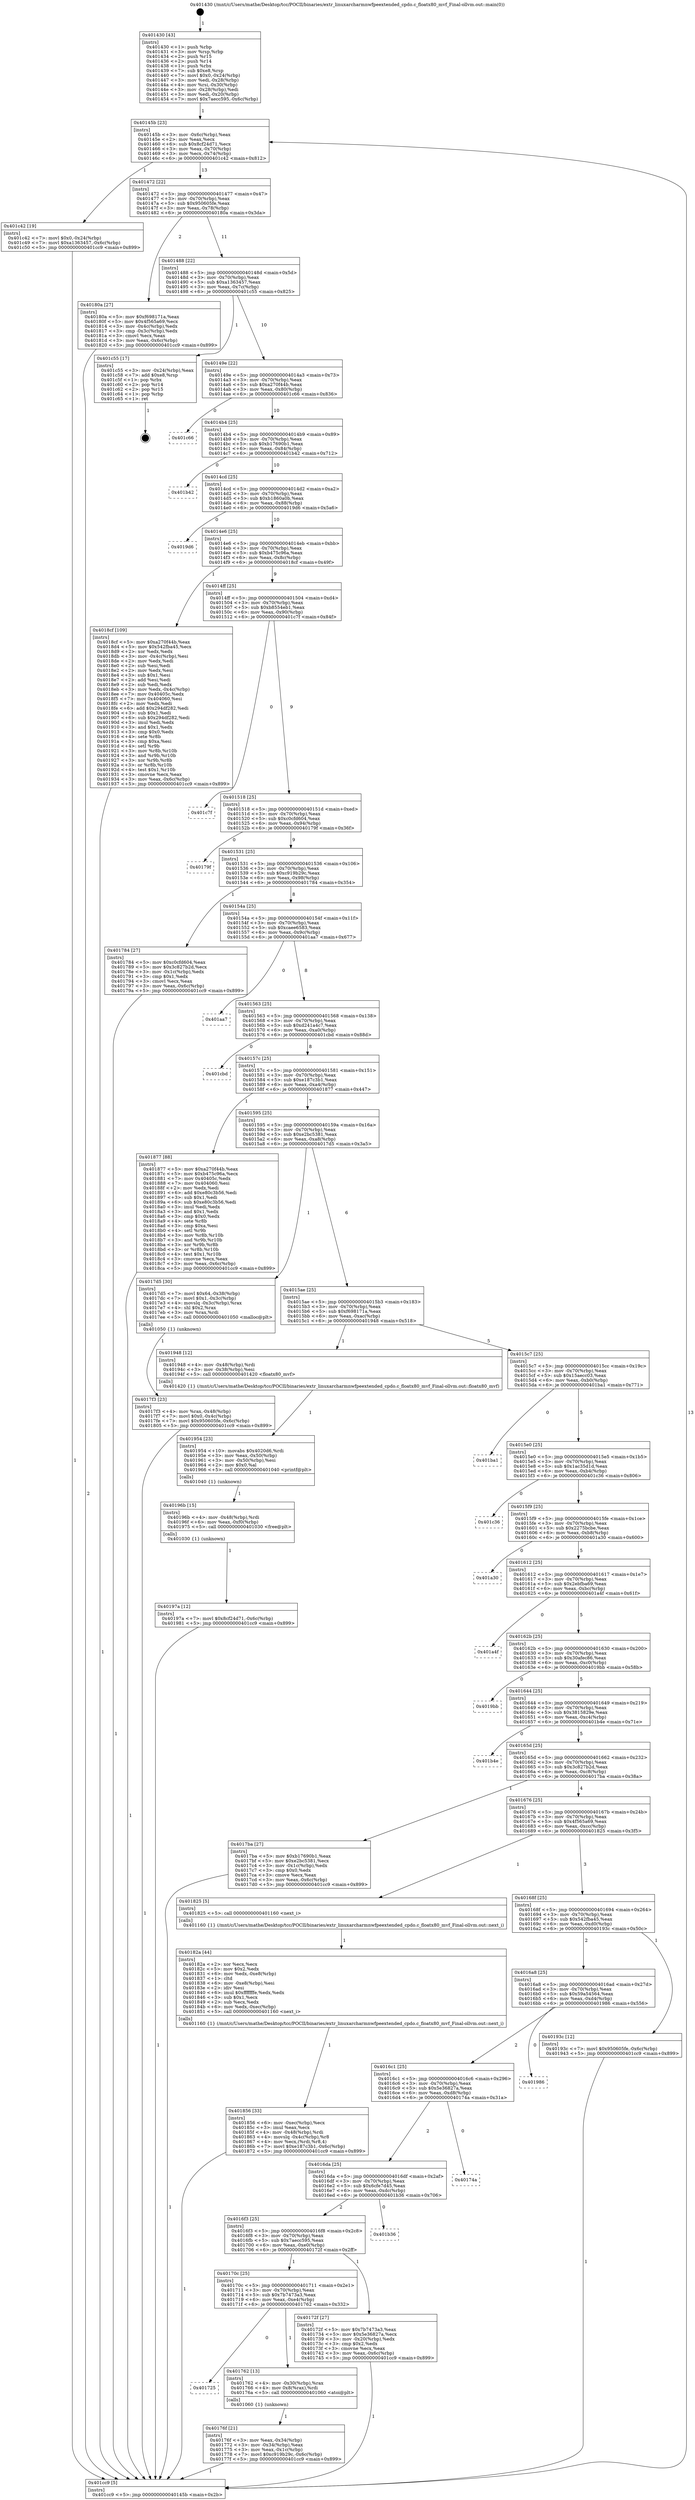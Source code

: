 digraph "0x401430" {
  label = "0x401430 (/mnt/c/Users/mathe/Desktop/tcc/POCII/binaries/extr_linuxarcharmnwfpeextended_cpdo.c_floatx80_mvf_Final-ollvm.out::main(0))"
  labelloc = "t"
  node[shape=record]

  Entry [label="",width=0.3,height=0.3,shape=circle,fillcolor=black,style=filled]
  "0x40145b" [label="{
     0x40145b [23]\l
     | [instrs]\l
     &nbsp;&nbsp;0x40145b \<+3\>: mov -0x6c(%rbp),%eax\l
     &nbsp;&nbsp;0x40145e \<+2\>: mov %eax,%ecx\l
     &nbsp;&nbsp;0x401460 \<+6\>: sub $0x8cf24d71,%ecx\l
     &nbsp;&nbsp;0x401466 \<+3\>: mov %eax,-0x70(%rbp)\l
     &nbsp;&nbsp;0x401469 \<+3\>: mov %ecx,-0x74(%rbp)\l
     &nbsp;&nbsp;0x40146c \<+6\>: je 0000000000401c42 \<main+0x812\>\l
  }"]
  "0x401c42" [label="{
     0x401c42 [19]\l
     | [instrs]\l
     &nbsp;&nbsp;0x401c42 \<+7\>: movl $0x0,-0x24(%rbp)\l
     &nbsp;&nbsp;0x401c49 \<+7\>: movl $0xa1363457,-0x6c(%rbp)\l
     &nbsp;&nbsp;0x401c50 \<+5\>: jmp 0000000000401cc9 \<main+0x899\>\l
  }"]
  "0x401472" [label="{
     0x401472 [22]\l
     | [instrs]\l
     &nbsp;&nbsp;0x401472 \<+5\>: jmp 0000000000401477 \<main+0x47\>\l
     &nbsp;&nbsp;0x401477 \<+3\>: mov -0x70(%rbp),%eax\l
     &nbsp;&nbsp;0x40147a \<+5\>: sub $0x950605fe,%eax\l
     &nbsp;&nbsp;0x40147f \<+3\>: mov %eax,-0x78(%rbp)\l
     &nbsp;&nbsp;0x401482 \<+6\>: je 000000000040180a \<main+0x3da\>\l
  }"]
  Exit [label="",width=0.3,height=0.3,shape=circle,fillcolor=black,style=filled,peripheries=2]
  "0x40180a" [label="{
     0x40180a [27]\l
     | [instrs]\l
     &nbsp;&nbsp;0x40180a \<+5\>: mov $0xf698171a,%eax\l
     &nbsp;&nbsp;0x40180f \<+5\>: mov $0x4f565a69,%ecx\l
     &nbsp;&nbsp;0x401814 \<+3\>: mov -0x4c(%rbp),%edx\l
     &nbsp;&nbsp;0x401817 \<+3\>: cmp -0x3c(%rbp),%edx\l
     &nbsp;&nbsp;0x40181a \<+3\>: cmovl %ecx,%eax\l
     &nbsp;&nbsp;0x40181d \<+3\>: mov %eax,-0x6c(%rbp)\l
     &nbsp;&nbsp;0x401820 \<+5\>: jmp 0000000000401cc9 \<main+0x899\>\l
  }"]
  "0x401488" [label="{
     0x401488 [22]\l
     | [instrs]\l
     &nbsp;&nbsp;0x401488 \<+5\>: jmp 000000000040148d \<main+0x5d\>\l
     &nbsp;&nbsp;0x40148d \<+3\>: mov -0x70(%rbp),%eax\l
     &nbsp;&nbsp;0x401490 \<+5\>: sub $0xa1363457,%eax\l
     &nbsp;&nbsp;0x401495 \<+3\>: mov %eax,-0x7c(%rbp)\l
     &nbsp;&nbsp;0x401498 \<+6\>: je 0000000000401c55 \<main+0x825\>\l
  }"]
  "0x40197a" [label="{
     0x40197a [12]\l
     | [instrs]\l
     &nbsp;&nbsp;0x40197a \<+7\>: movl $0x8cf24d71,-0x6c(%rbp)\l
     &nbsp;&nbsp;0x401981 \<+5\>: jmp 0000000000401cc9 \<main+0x899\>\l
  }"]
  "0x401c55" [label="{
     0x401c55 [17]\l
     | [instrs]\l
     &nbsp;&nbsp;0x401c55 \<+3\>: mov -0x24(%rbp),%eax\l
     &nbsp;&nbsp;0x401c58 \<+7\>: add $0xe8,%rsp\l
     &nbsp;&nbsp;0x401c5f \<+1\>: pop %rbx\l
     &nbsp;&nbsp;0x401c60 \<+2\>: pop %r14\l
     &nbsp;&nbsp;0x401c62 \<+2\>: pop %r15\l
     &nbsp;&nbsp;0x401c64 \<+1\>: pop %rbp\l
     &nbsp;&nbsp;0x401c65 \<+1\>: ret\l
  }"]
  "0x40149e" [label="{
     0x40149e [22]\l
     | [instrs]\l
     &nbsp;&nbsp;0x40149e \<+5\>: jmp 00000000004014a3 \<main+0x73\>\l
     &nbsp;&nbsp;0x4014a3 \<+3\>: mov -0x70(%rbp),%eax\l
     &nbsp;&nbsp;0x4014a6 \<+5\>: sub $0xa270f44b,%eax\l
     &nbsp;&nbsp;0x4014ab \<+3\>: mov %eax,-0x80(%rbp)\l
     &nbsp;&nbsp;0x4014ae \<+6\>: je 0000000000401c66 \<main+0x836\>\l
  }"]
  "0x40196b" [label="{
     0x40196b [15]\l
     | [instrs]\l
     &nbsp;&nbsp;0x40196b \<+4\>: mov -0x48(%rbp),%rdi\l
     &nbsp;&nbsp;0x40196f \<+6\>: mov %eax,-0xf0(%rbp)\l
     &nbsp;&nbsp;0x401975 \<+5\>: call 0000000000401030 \<free@plt\>\l
     | [calls]\l
     &nbsp;&nbsp;0x401030 \{1\} (unknown)\l
  }"]
  "0x401c66" [label="{
     0x401c66\l
  }", style=dashed]
  "0x4014b4" [label="{
     0x4014b4 [25]\l
     | [instrs]\l
     &nbsp;&nbsp;0x4014b4 \<+5\>: jmp 00000000004014b9 \<main+0x89\>\l
     &nbsp;&nbsp;0x4014b9 \<+3\>: mov -0x70(%rbp),%eax\l
     &nbsp;&nbsp;0x4014bc \<+5\>: sub $0xb17690b1,%eax\l
     &nbsp;&nbsp;0x4014c1 \<+6\>: mov %eax,-0x84(%rbp)\l
     &nbsp;&nbsp;0x4014c7 \<+6\>: je 0000000000401b42 \<main+0x712\>\l
  }"]
  "0x401954" [label="{
     0x401954 [23]\l
     | [instrs]\l
     &nbsp;&nbsp;0x401954 \<+10\>: movabs $0x4020d6,%rdi\l
     &nbsp;&nbsp;0x40195e \<+3\>: mov %eax,-0x50(%rbp)\l
     &nbsp;&nbsp;0x401961 \<+3\>: mov -0x50(%rbp),%esi\l
     &nbsp;&nbsp;0x401964 \<+2\>: mov $0x0,%al\l
     &nbsp;&nbsp;0x401966 \<+5\>: call 0000000000401040 \<printf@plt\>\l
     | [calls]\l
     &nbsp;&nbsp;0x401040 \{1\} (unknown)\l
  }"]
  "0x401b42" [label="{
     0x401b42\l
  }", style=dashed]
  "0x4014cd" [label="{
     0x4014cd [25]\l
     | [instrs]\l
     &nbsp;&nbsp;0x4014cd \<+5\>: jmp 00000000004014d2 \<main+0xa2\>\l
     &nbsp;&nbsp;0x4014d2 \<+3\>: mov -0x70(%rbp),%eax\l
     &nbsp;&nbsp;0x4014d5 \<+5\>: sub $0xb1860a0b,%eax\l
     &nbsp;&nbsp;0x4014da \<+6\>: mov %eax,-0x88(%rbp)\l
     &nbsp;&nbsp;0x4014e0 \<+6\>: je 00000000004019d6 \<main+0x5a6\>\l
  }"]
  "0x401856" [label="{
     0x401856 [33]\l
     | [instrs]\l
     &nbsp;&nbsp;0x401856 \<+6\>: mov -0xec(%rbp),%ecx\l
     &nbsp;&nbsp;0x40185c \<+3\>: imul %eax,%ecx\l
     &nbsp;&nbsp;0x40185f \<+4\>: mov -0x48(%rbp),%rdi\l
     &nbsp;&nbsp;0x401863 \<+4\>: movslq -0x4c(%rbp),%r8\l
     &nbsp;&nbsp;0x401867 \<+4\>: mov %ecx,(%rdi,%r8,4)\l
     &nbsp;&nbsp;0x40186b \<+7\>: movl $0xe187c3b1,-0x6c(%rbp)\l
     &nbsp;&nbsp;0x401872 \<+5\>: jmp 0000000000401cc9 \<main+0x899\>\l
  }"]
  "0x4019d6" [label="{
     0x4019d6\l
  }", style=dashed]
  "0x4014e6" [label="{
     0x4014e6 [25]\l
     | [instrs]\l
     &nbsp;&nbsp;0x4014e6 \<+5\>: jmp 00000000004014eb \<main+0xbb\>\l
     &nbsp;&nbsp;0x4014eb \<+3\>: mov -0x70(%rbp),%eax\l
     &nbsp;&nbsp;0x4014ee \<+5\>: sub $0xb475c96a,%eax\l
     &nbsp;&nbsp;0x4014f3 \<+6\>: mov %eax,-0x8c(%rbp)\l
     &nbsp;&nbsp;0x4014f9 \<+6\>: je 00000000004018cf \<main+0x49f\>\l
  }"]
  "0x40182a" [label="{
     0x40182a [44]\l
     | [instrs]\l
     &nbsp;&nbsp;0x40182a \<+2\>: xor %ecx,%ecx\l
     &nbsp;&nbsp;0x40182c \<+5\>: mov $0x2,%edx\l
     &nbsp;&nbsp;0x401831 \<+6\>: mov %edx,-0xe8(%rbp)\l
     &nbsp;&nbsp;0x401837 \<+1\>: cltd\l
     &nbsp;&nbsp;0x401838 \<+6\>: mov -0xe8(%rbp),%esi\l
     &nbsp;&nbsp;0x40183e \<+2\>: idiv %esi\l
     &nbsp;&nbsp;0x401840 \<+6\>: imul $0xfffffffe,%edx,%edx\l
     &nbsp;&nbsp;0x401846 \<+3\>: sub $0x1,%ecx\l
     &nbsp;&nbsp;0x401849 \<+2\>: sub %ecx,%edx\l
     &nbsp;&nbsp;0x40184b \<+6\>: mov %edx,-0xec(%rbp)\l
     &nbsp;&nbsp;0x401851 \<+5\>: call 0000000000401160 \<next_i\>\l
     | [calls]\l
     &nbsp;&nbsp;0x401160 \{1\} (/mnt/c/Users/mathe/Desktop/tcc/POCII/binaries/extr_linuxarcharmnwfpeextended_cpdo.c_floatx80_mvf_Final-ollvm.out::next_i)\l
  }"]
  "0x4018cf" [label="{
     0x4018cf [109]\l
     | [instrs]\l
     &nbsp;&nbsp;0x4018cf \<+5\>: mov $0xa270f44b,%eax\l
     &nbsp;&nbsp;0x4018d4 \<+5\>: mov $0x542fba45,%ecx\l
     &nbsp;&nbsp;0x4018d9 \<+2\>: xor %edx,%edx\l
     &nbsp;&nbsp;0x4018db \<+3\>: mov -0x4c(%rbp),%esi\l
     &nbsp;&nbsp;0x4018de \<+2\>: mov %edx,%edi\l
     &nbsp;&nbsp;0x4018e0 \<+2\>: sub %esi,%edi\l
     &nbsp;&nbsp;0x4018e2 \<+2\>: mov %edx,%esi\l
     &nbsp;&nbsp;0x4018e4 \<+3\>: sub $0x1,%esi\l
     &nbsp;&nbsp;0x4018e7 \<+2\>: add %esi,%edi\l
     &nbsp;&nbsp;0x4018e9 \<+2\>: sub %edi,%edx\l
     &nbsp;&nbsp;0x4018eb \<+3\>: mov %edx,-0x4c(%rbp)\l
     &nbsp;&nbsp;0x4018ee \<+7\>: mov 0x40405c,%edx\l
     &nbsp;&nbsp;0x4018f5 \<+7\>: mov 0x404060,%esi\l
     &nbsp;&nbsp;0x4018fc \<+2\>: mov %edx,%edi\l
     &nbsp;&nbsp;0x4018fe \<+6\>: add $0x294df282,%edi\l
     &nbsp;&nbsp;0x401904 \<+3\>: sub $0x1,%edi\l
     &nbsp;&nbsp;0x401907 \<+6\>: sub $0x294df282,%edi\l
     &nbsp;&nbsp;0x40190d \<+3\>: imul %edi,%edx\l
     &nbsp;&nbsp;0x401910 \<+3\>: and $0x1,%edx\l
     &nbsp;&nbsp;0x401913 \<+3\>: cmp $0x0,%edx\l
     &nbsp;&nbsp;0x401916 \<+4\>: sete %r8b\l
     &nbsp;&nbsp;0x40191a \<+3\>: cmp $0xa,%esi\l
     &nbsp;&nbsp;0x40191d \<+4\>: setl %r9b\l
     &nbsp;&nbsp;0x401921 \<+3\>: mov %r8b,%r10b\l
     &nbsp;&nbsp;0x401924 \<+3\>: and %r9b,%r10b\l
     &nbsp;&nbsp;0x401927 \<+3\>: xor %r9b,%r8b\l
     &nbsp;&nbsp;0x40192a \<+3\>: or %r8b,%r10b\l
     &nbsp;&nbsp;0x40192d \<+4\>: test $0x1,%r10b\l
     &nbsp;&nbsp;0x401931 \<+3\>: cmovne %ecx,%eax\l
     &nbsp;&nbsp;0x401934 \<+3\>: mov %eax,-0x6c(%rbp)\l
     &nbsp;&nbsp;0x401937 \<+5\>: jmp 0000000000401cc9 \<main+0x899\>\l
  }"]
  "0x4014ff" [label="{
     0x4014ff [25]\l
     | [instrs]\l
     &nbsp;&nbsp;0x4014ff \<+5\>: jmp 0000000000401504 \<main+0xd4\>\l
     &nbsp;&nbsp;0x401504 \<+3\>: mov -0x70(%rbp),%eax\l
     &nbsp;&nbsp;0x401507 \<+5\>: sub $0xb8554eb1,%eax\l
     &nbsp;&nbsp;0x40150c \<+6\>: mov %eax,-0x90(%rbp)\l
     &nbsp;&nbsp;0x401512 \<+6\>: je 0000000000401c7f \<main+0x84f\>\l
  }"]
  "0x4017f3" [label="{
     0x4017f3 [23]\l
     | [instrs]\l
     &nbsp;&nbsp;0x4017f3 \<+4\>: mov %rax,-0x48(%rbp)\l
     &nbsp;&nbsp;0x4017f7 \<+7\>: movl $0x0,-0x4c(%rbp)\l
     &nbsp;&nbsp;0x4017fe \<+7\>: movl $0x950605fe,-0x6c(%rbp)\l
     &nbsp;&nbsp;0x401805 \<+5\>: jmp 0000000000401cc9 \<main+0x899\>\l
  }"]
  "0x401c7f" [label="{
     0x401c7f\l
  }", style=dashed]
  "0x401518" [label="{
     0x401518 [25]\l
     | [instrs]\l
     &nbsp;&nbsp;0x401518 \<+5\>: jmp 000000000040151d \<main+0xed\>\l
     &nbsp;&nbsp;0x40151d \<+3\>: mov -0x70(%rbp),%eax\l
     &nbsp;&nbsp;0x401520 \<+5\>: sub $0xc0cfd604,%eax\l
     &nbsp;&nbsp;0x401525 \<+6\>: mov %eax,-0x94(%rbp)\l
     &nbsp;&nbsp;0x40152b \<+6\>: je 000000000040179f \<main+0x36f\>\l
  }"]
  "0x40176f" [label="{
     0x40176f [21]\l
     | [instrs]\l
     &nbsp;&nbsp;0x40176f \<+3\>: mov %eax,-0x34(%rbp)\l
     &nbsp;&nbsp;0x401772 \<+3\>: mov -0x34(%rbp),%eax\l
     &nbsp;&nbsp;0x401775 \<+3\>: mov %eax,-0x1c(%rbp)\l
     &nbsp;&nbsp;0x401778 \<+7\>: movl $0xc919b29c,-0x6c(%rbp)\l
     &nbsp;&nbsp;0x40177f \<+5\>: jmp 0000000000401cc9 \<main+0x899\>\l
  }"]
  "0x40179f" [label="{
     0x40179f\l
  }", style=dashed]
  "0x401531" [label="{
     0x401531 [25]\l
     | [instrs]\l
     &nbsp;&nbsp;0x401531 \<+5\>: jmp 0000000000401536 \<main+0x106\>\l
     &nbsp;&nbsp;0x401536 \<+3\>: mov -0x70(%rbp),%eax\l
     &nbsp;&nbsp;0x401539 \<+5\>: sub $0xc919b29c,%eax\l
     &nbsp;&nbsp;0x40153e \<+6\>: mov %eax,-0x98(%rbp)\l
     &nbsp;&nbsp;0x401544 \<+6\>: je 0000000000401784 \<main+0x354\>\l
  }"]
  "0x401725" [label="{
     0x401725\l
  }", style=dashed]
  "0x401784" [label="{
     0x401784 [27]\l
     | [instrs]\l
     &nbsp;&nbsp;0x401784 \<+5\>: mov $0xc0cfd604,%eax\l
     &nbsp;&nbsp;0x401789 \<+5\>: mov $0x3c827b2d,%ecx\l
     &nbsp;&nbsp;0x40178e \<+3\>: mov -0x1c(%rbp),%edx\l
     &nbsp;&nbsp;0x401791 \<+3\>: cmp $0x1,%edx\l
     &nbsp;&nbsp;0x401794 \<+3\>: cmovl %ecx,%eax\l
     &nbsp;&nbsp;0x401797 \<+3\>: mov %eax,-0x6c(%rbp)\l
     &nbsp;&nbsp;0x40179a \<+5\>: jmp 0000000000401cc9 \<main+0x899\>\l
  }"]
  "0x40154a" [label="{
     0x40154a [25]\l
     | [instrs]\l
     &nbsp;&nbsp;0x40154a \<+5\>: jmp 000000000040154f \<main+0x11f\>\l
     &nbsp;&nbsp;0x40154f \<+3\>: mov -0x70(%rbp),%eax\l
     &nbsp;&nbsp;0x401552 \<+5\>: sub $0xcaee6583,%eax\l
     &nbsp;&nbsp;0x401557 \<+6\>: mov %eax,-0x9c(%rbp)\l
     &nbsp;&nbsp;0x40155d \<+6\>: je 0000000000401aa7 \<main+0x677\>\l
  }"]
  "0x401762" [label="{
     0x401762 [13]\l
     | [instrs]\l
     &nbsp;&nbsp;0x401762 \<+4\>: mov -0x30(%rbp),%rax\l
     &nbsp;&nbsp;0x401766 \<+4\>: mov 0x8(%rax),%rdi\l
     &nbsp;&nbsp;0x40176a \<+5\>: call 0000000000401060 \<atoi@plt\>\l
     | [calls]\l
     &nbsp;&nbsp;0x401060 \{1\} (unknown)\l
  }"]
  "0x401aa7" [label="{
     0x401aa7\l
  }", style=dashed]
  "0x401563" [label="{
     0x401563 [25]\l
     | [instrs]\l
     &nbsp;&nbsp;0x401563 \<+5\>: jmp 0000000000401568 \<main+0x138\>\l
     &nbsp;&nbsp;0x401568 \<+3\>: mov -0x70(%rbp),%eax\l
     &nbsp;&nbsp;0x40156b \<+5\>: sub $0xd241a4c7,%eax\l
     &nbsp;&nbsp;0x401570 \<+6\>: mov %eax,-0xa0(%rbp)\l
     &nbsp;&nbsp;0x401576 \<+6\>: je 0000000000401cbd \<main+0x88d\>\l
  }"]
  "0x401430" [label="{
     0x401430 [43]\l
     | [instrs]\l
     &nbsp;&nbsp;0x401430 \<+1\>: push %rbp\l
     &nbsp;&nbsp;0x401431 \<+3\>: mov %rsp,%rbp\l
     &nbsp;&nbsp;0x401434 \<+2\>: push %r15\l
     &nbsp;&nbsp;0x401436 \<+2\>: push %r14\l
     &nbsp;&nbsp;0x401438 \<+1\>: push %rbx\l
     &nbsp;&nbsp;0x401439 \<+7\>: sub $0xe8,%rsp\l
     &nbsp;&nbsp;0x401440 \<+7\>: movl $0x0,-0x24(%rbp)\l
     &nbsp;&nbsp;0x401447 \<+3\>: mov %edi,-0x28(%rbp)\l
     &nbsp;&nbsp;0x40144a \<+4\>: mov %rsi,-0x30(%rbp)\l
     &nbsp;&nbsp;0x40144e \<+3\>: mov -0x28(%rbp),%edi\l
     &nbsp;&nbsp;0x401451 \<+3\>: mov %edi,-0x20(%rbp)\l
     &nbsp;&nbsp;0x401454 \<+7\>: movl $0x7aecc595,-0x6c(%rbp)\l
  }"]
  "0x401cbd" [label="{
     0x401cbd\l
  }", style=dashed]
  "0x40157c" [label="{
     0x40157c [25]\l
     | [instrs]\l
     &nbsp;&nbsp;0x40157c \<+5\>: jmp 0000000000401581 \<main+0x151\>\l
     &nbsp;&nbsp;0x401581 \<+3\>: mov -0x70(%rbp),%eax\l
     &nbsp;&nbsp;0x401584 \<+5\>: sub $0xe187c3b1,%eax\l
     &nbsp;&nbsp;0x401589 \<+6\>: mov %eax,-0xa4(%rbp)\l
     &nbsp;&nbsp;0x40158f \<+6\>: je 0000000000401877 \<main+0x447\>\l
  }"]
  "0x401cc9" [label="{
     0x401cc9 [5]\l
     | [instrs]\l
     &nbsp;&nbsp;0x401cc9 \<+5\>: jmp 000000000040145b \<main+0x2b\>\l
  }"]
  "0x401877" [label="{
     0x401877 [88]\l
     | [instrs]\l
     &nbsp;&nbsp;0x401877 \<+5\>: mov $0xa270f44b,%eax\l
     &nbsp;&nbsp;0x40187c \<+5\>: mov $0xb475c96a,%ecx\l
     &nbsp;&nbsp;0x401881 \<+7\>: mov 0x40405c,%edx\l
     &nbsp;&nbsp;0x401888 \<+7\>: mov 0x404060,%esi\l
     &nbsp;&nbsp;0x40188f \<+2\>: mov %edx,%edi\l
     &nbsp;&nbsp;0x401891 \<+6\>: add $0xe80c3b56,%edi\l
     &nbsp;&nbsp;0x401897 \<+3\>: sub $0x1,%edi\l
     &nbsp;&nbsp;0x40189a \<+6\>: sub $0xe80c3b56,%edi\l
     &nbsp;&nbsp;0x4018a0 \<+3\>: imul %edi,%edx\l
     &nbsp;&nbsp;0x4018a3 \<+3\>: and $0x1,%edx\l
     &nbsp;&nbsp;0x4018a6 \<+3\>: cmp $0x0,%edx\l
     &nbsp;&nbsp;0x4018a9 \<+4\>: sete %r8b\l
     &nbsp;&nbsp;0x4018ad \<+3\>: cmp $0xa,%esi\l
     &nbsp;&nbsp;0x4018b0 \<+4\>: setl %r9b\l
     &nbsp;&nbsp;0x4018b4 \<+3\>: mov %r8b,%r10b\l
     &nbsp;&nbsp;0x4018b7 \<+3\>: and %r9b,%r10b\l
     &nbsp;&nbsp;0x4018ba \<+3\>: xor %r9b,%r8b\l
     &nbsp;&nbsp;0x4018bd \<+3\>: or %r8b,%r10b\l
     &nbsp;&nbsp;0x4018c0 \<+4\>: test $0x1,%r10b\l
     &nbsp;&nbsp;0x4018c4 \<+3\>: cmovne %ecx,%eax\l
     &nbsp;&nbsp;0x4018c7 \<+3\>: mov %eax,-0x6c(%rbp)\l
     &nbsp;&nbsp;0x4018ca \<+5\>: jmp 0000000000401cc9 \<main+0x899\>\l
  }"]
  "0x401595" [label="{
     0x401595 [25]\l
     | [instrs]\l
     &nbsp;&nbsp;0x401595 \<+5\>: jmp 000000000040159a \<main+0x16a\>\l
     &nbsp;&nbsp;0x40159a \<+3\>: mov -0x70(%rbp),%eax\l
     &nbsp;&nbsp;0x40159d \<+5\>: sub $0xe2bc5381,%eax\l
     &nbsp;&nbsp;0x4015a2 \<+6\>: mov %eax,-0xa8(%rbp)\l
     &nbsp;&nbsp;0x4015a8 \<+6\>: je 00000000004017d5 \<main+0x3a5\>\l
  }"]
  "0x40170c" [label="{
     0x40170c [25]\l
     | [instrs]\l
     &nbsp;&nbsp;0x40170c \<+5\>: jmp 0000000000401711 \<main+0x2e1\>\l
     &nbsp;&nbsp;0x401711 \<+3\>: mov -0x70(%rbp),%eax\l
     &nbsp;&nbsp;0x401714 \<+5\>: sub $0x7b7473a3,%eax\l
     &nbsp;&nbsp;0x401719 \<+6\>: mov %eax,-0xe4(%rbp)\l
     &nbsp;&nbsp;0x40171f \<+6\>: je 0000000000401762 \<main+0x332\>\l
  }"]
  "0x4017d5" [label="{
     0x4017d5 [30]\l
     | [instrs]\l
     &nbsp;&nbsp;0x4017d5 \<+7\>: movl $0x64,-0x38(%rbp)\l
     &nbsp;&nbsp;0x4017dc \<+7\>: movl $0x1,-0x3c(%rbp)\l
     &nbsp;&nbsp;0x4017e3 \<+4\>: movslq -0x3c(%rbp),%rax\l
     &nbsp;&nbsp;0x4017e7 \<+4\>: shl $0x2,%rax\l
     &nbsp;&nbsp;0x4017eb \<+3\>: mov %rax,%rdi\l
     &nbsp;&nbsp;0x4017ee \<+5\>: call 0000000000401050 \<malloc@plt\>\l
     | [calls]\l
     &nbsp;&nbsp;0x401050 \{1\} (unknown)\l
  }"]
  "0x4015ae" [label="{
     0x4015ae [25]\l
     | [instrs]\l
     &nbsp;&nbsp;0x4015ae \<+5\>: jmp 00000000004015b3 \<main+0x183\>\l
     &nbsp;&nbsp;0x4015b3 \<+3\>: mov -0x70(%rbp),%eax\l
     &nbsp;&nbsp;0x4015b6 \<+5\>: sub $0xf698171a,%eax\l
     &nbsp;&nbsp;0x4015bb \<+6\>: mov %eax,-0xac(%rbp)\l
     &nbsp;&nbsp;0x4015c1 \<+6\>: je 0000000000401948 \<main+0x518\>\l
  }"]
  "0x40172f" [label="{
     0x40172f [27]\l
     | [instrs]\l
     &nbsp;&nbsp;0x40172f \<+5\>: mov $0x7b7473a3,%eax\l
     &nbsp;&nbsp;0x401734 \<+5\>: mov $0x5e36827a,%ecx\l
     &nbsp;&nbsp;0x401739 \<+3\>: mov -0x20(%rbp),%edx\l
     &nbsp;&nbsp;0x40173c \<+3\>: cmp $0x2,%edx\l
     &nbsp;&nbsp;0x40173f \<+3\>: cmovne %ecx,%eax\l
     &nbsp;&nbsp;0x401742 \<+3\>: mov %eax,-0x6c(%rbp)\l
     &nbsp;&nbsp;0x401745 \<+5\>: jmp 0000000000401cc9 \<main+0x899\>\l
  }"]
  "0x401948" [label="{
     0x401948 [12]\l
     | [instrs]\l
     &nbsp;&nbsp;0x401948 \<+4\>: mov -0x48(%rbp),%rdi\l
     &nbsp;&nbsp;0x40194c \<+3\>: mov -0x38(%rbp),%esi\l
     &nbsp;&nbsp;0x40194f \<+5\>: call 0000000000401420 \<floatx80_mvf\>\l
     | [calls]\l
     &nbsp;&nbsp;0x401420 \{1\} (/mnt/c/Users/mathe/Desktop/tcc/POCII/binaries/extr_linuxarcharmnwfpeextended_cpdo.c_floatx80_mvf_Final-ollvm.out::floatx80_mvf)\l
  }"]
  "0x4015c7" [label="{
     0x4015c7 [25]\l
     | [instrs]\l
     &nbsp;&nbsp;0x4015c7 \<+5\>: jmp 00000000004015cc \<main+0x19c\>\l
     &nbsp;&nbsp;0x4015cc \<+3\>: mov -0x70(%rbp),%eax\l
     &nbsp;&nbsp;0x4015cf \<+5\>: sub $0x15aecc03,%eax\l
     &nbsp;&nbsp;0x4015d4 \<+6\>: mov %eax,-0xb0(%rbp)\l
     &nbsp;&nbsp;0x4015da \<+6\>: je 0000000000401ba1 \<main+0x771\>\l
  }"]
  "0x4016f3" [label="{
     0x4016f3 [25]\l
     | [instrs]\l
     &nbsp;&nbsp;0x4016f3 \<+5\>: jmp 00000000004016f8 \<main+0x2c8\>\l
     &nbsp;&nbsp;0x4016f8 \<+3\>: mov -0x70(%rbp),%eax\l
     &nbsp;&nbsp;0x4016fb \<+5\>: sub $0x7aecc595,%eax\l
     &nbsp;&nbsp;0x401700 \<+6\>: mov %eax,-0xe0(%rbp)\l
     &nbsp;&nbsp;0x401706 \<+6\>: je 000000000040172f \<main+0x2ff\>\l
  }"]
  "0x401ba1" [label="{
     0x401ba1\l
  }", style=dashed]
  "0x4015e0" [label="{
     0x4015e0 [25]\l
     | [instrs]\l
     &nbsp;&nbsp;0x4015e0 \<+5\>: jmp 00000000004015e5 \<main+0x1b5\>\l
     &nbsp;&nbsp;0x4015e5 \<+3\>: mov -0x70(%rbp),%eax\l
     &nbsp;&nbsp;0x4015e8 \<+5\>: sub $0x1ac35d1d,%eax\l
     &nbsp;&nbsp;0x4015ed \<+6\>: mov %eax,-0xb4(%rbp)\l
     &nbsp;&nbsp;0x4015f3 \<+6\>: je 0000000000401c36 \<main+0x806\>\l
  }"]
  "0x401b36" [label="{
     0x401b36\l
  }", style=dashed]
  "0x401c36" [label="{
     0x401c36\l
  }", style=dashed]
  "0x4015f9" [label="{
     0x4015f9 [25]\l
     | [instrs]\l
     &nbsp;&nbsp;0x4015f9 \<+5\>: jmp 00000000004015fe \<main+0x1ce\>\l
     &nbsp;&nbsp;0x4015fe \<+3\>: mov -0x70(%rbp),%eax\l
     &nbsp;&nbsp;0x401601 \<+5\>: sub $0x2275bcbe,%eax\l
     &nbsp;&nbsp;0x401606 \<+6\>: mov %eax,-0xb8(%rbp)\l
     &nbsp;&nbsp;0x40160c \<+6\>: je 0000000000401a30 \<main+0x600\>\l
  }"]
  "0x4016da" [label="{
     0x4016da [25]\l
     | [instrs]\l
     &nbsp;&nbsp;0x4016da \<+5\>: jmp 00000000004016df \<main+0x2af\>\l
     &nbsp;&nbsp;0x4016df \<+3\>: mov -0x70(%rbp),%eax\l
     &nbsp;&nbsp;0x4016e2 \<+5\>: sub $0x6cfe7d45,%eax\l
     &nbsp;&nbsp;0x4016e7 \<+6\>: mov %eax,-0xdc(%rbp)\l
     &nbsp;&nbsp;0x4016ed \<+6\>: je 0000000000401b36 \<main+0x706\>\l
  }"]
  "0x401a30" [label="{
     0x401a30\l
  }", style=dashed]
  "0x401612" [label="{
     0x401612 [25]\l
     | [instrs]\l
     &nbsp;&nbsp;0x401612 \<+5\>: jmp 0000000000401617 \<main+0x1e7\>\l
     &nbsp;&nbsp;0x401617 \<+3\>: mov -0x70(%rbp),%eax\l
     &nbsp;&nbsp;0x40161a \<+5\>: sub $0x2ebfba69,%eax\l
     &nbsp;&nbsp;0x40161f \<+6\>: mov %eax,-0xbc(%rbp)\l
     &nbsp;&nbsp;0x401625 \<+6\>: je 0000000000401a4f \<main+0x61f\>\l
  }"]
  "0x40174a" [label="{
     0x40174a\l
  }", style=dashed]
  "0x401a4f" [label="{
     0x401a4f\l
  }", style=dashed]
  "0x40162b" [label="{
     0x40162b [25]\l
     | [instrs]\l
     &nbsp;&nbsp;0x40162b \<+5\>: jmp 0000000000401630 \<main+0x200\>\l
     &nbsp;&nbsp;0x401630 \<+3\>: mov -0x70(%rbp),%eax\l
     &nbsp;&nbsp;0x401633 \<+5\>: sub $0x30afec86,%eax\l
     &nbsp;&nbsp;0x401638 \<+6\>: mov %eax,-0xc0(%rbp)\l
     &nbsp;&nbsp;0x40163e \<+6\>: je 00000000004019bb \<main+0x58b\>\l
  }"]
  "0x4016c1" [label="{
     0x4016c1 [25]\l
     | [instrs]\l
     &nbsp;&nbsp;0x4016c1 \<+5\>: jmp 00000000004016c6 \<main+0x296\>\l
     &nbsp;&nbsp;0x4016c6 \<+3\>: mov -0x70(%rbp),%eax\l
     &nbsp;&nbsp;0x4016c9 \<+5\>: sub $0x5e36827a,%eax\l
     &nbsp;&nbsp;0x4016ce \<+6\>: mov %eax,-0xd8(%rbp)\l
     &nbsp;&nbsp;0x4016d4 \<+6\>: je 000000000040174a \<main+0x31a\>\l
  }"]
  "0x4019bb" [label="{
     0x4019bb\l
  }", style=dashed]
  "0x401644" [label="{
     0x401644 [25]\l
     | [instrs]\l
     &nbsp;&nbsp;0x401644 \<+5\>: jmp 0000000000401649 \<main+0x219\>\l
     &nbsp;&nbsp;0x401649 \<+3\>: mov -0x70(%rbp),%eax\l
     &nbsp;&nbsp;0x40164c \<+5\>: sub $0x3815829e,%eax\l
     &nbsp;&nbsp;0x401651 \<+6\>: mov %eax,-0xc4(%rbp)\l
     &nbsp;&nbsp;0x401657 \<+6\>: je 0000000000401b4e \<main+0x71e\>\l
  }"]
  "0x401986" [label="{
     0x401986\l
  }", style=dashed]
  "0x401b4e" [label="{
     0x401b4e\l
  }", style=dashed]
  "0x40165d" [label="{
     0x40165d [25]\l
     | [instrs]\l
     &nbsp;&nbsp;0x40165d \<+5\>: jmp 0000000000401662 \<main+0x232\>\l
     &nbsp;&nbsp;0x401662 \<+3\>: mov -0x70(%rbp),%eax\l
     &nbsp;&nbsp;0x401665 \<+5\>: sub $0x3c827b2d,%eax\l
     &nbsp;&nbsp;0x40166a \<+6\>: mov %eax,-0xc8(%rbp)\l
     &nbsp;&nbsp;0x401670 \<+6\>: je 00000000004017ba \<main+0x38a\>\l
  }"]
  "0x4016a8" [label="{
     0x4016a8 [25]\l
     | [instrs]\l
     &nbsp;&nbsp;0x4016a8 \<+5\>: jmp 00000000004016ad \<main+0x27d\>\l
     &nbsp;&nbsp;0x4016ad \<+3\>: mov -0x70(%rbp),%eax\l
     &nbsp;&nbsp;0x4016b0 \<+5\>: sub $0x59a54564,%eax\l
     &nbsp;&nbsp;0x4016b5 \<+6\>: mov %eax,-0xd4(%rbp)\l
     &nbsp;&nbsp;0x4016bb \<+6\>: je 0000000000401986 \<main+0x556\>\l
  }"]
  "0x4017ba" [label="{
     0x4017ba [27]\l
     | [instrs]\l
     &nbsp;&nbsp;0x4017ba \<+5\>: mov $0xb17690b1,%eax\l
     &nbsp;&nbsp;0x4017bf \<+5\>: mov $0xe2bc5381,%ecx\l
     &nbsp;&nbsp;0x4017c4 \<+3\>: mov -0x1c(%rbp),%edx\l
     &nbsp;&nbsp;0x4017c7 \<+3\>: cmp $0x0,%edx\l
     &nbsp;&nbsp;0x4017ca \<+3\>: cmove %ecx,%eax\l
     &nbsp;&nbsp;0x4017cd \<+3\>: mov %eax,-0x6c(%rbp)\l
     &nbsp;&nbsp;0x4017d0 \<+5\>: jmp 0000000000401cc9 \<main+0x899\>\l
  }"]
  "0x401676" [label="{
     0x401676 [25]\l
     | [instrs]\l
     &nbsp;&nbsp;0x401676 \<+5\>: jmp 000000000040167b \<main+0x24b\>\l
     &nbsp;&nbsp;0x40167b \<+3\>: mov -0x70(%rbp),%eax\l
     &nbsp;&nbsp;0x40167e \<+5\>: sub $0x4f565a69,%eax\l
     &nbsp;&nbsp;0x401683 \<+6\>: mov %eax,-0xcc(%rbp)\l
     &nbsp;&nbsp;0x401689 \<+6\>: je 0000000000401825 \<main+0x3f5\>\l
  }"]
  "0x40193c" [label="{
     0x40193c [12]\l
     | [instrs]\l
     &nbsp;&nbsp;0x40193c \<+7\>: movl $0x950605fe,-0x6c(%rbp)\l
     &nbsp;&nbsp;0x401943 \<+5\>: jmp 0000000000401cc9 \<main+0x899\>\l
  }"]
  "0x401825" [label="{
     0x401825 [5]\l
     | [instrs]\l
     &nbsp;&nbsp;0x401825 \<+5\>: call 0000000000401160 \<next_i\>\l
     | [calls]\l
     &nbsp;&nbsp;0x401160 \{1\} (/mnt/c/Users/mathe/Desktop/tcc/POCII/binaries/extr_linuxarcharmnwfpeextended_cpdo.c_floatx80_mvf_Final-ollvm.out::next_i)\l
  }"]
  "0x40168f" [label="{
     0x40168f [25]\l
     | [instrs]\l
     &nbsp;&nbsp;0x40168f \<+5\>: jmp 0000000000401694 \<main+0x264\>\l
     &nbsp;&nbsp;0x401694 \<+3\>: mov -0x70(%rbp),%eax\l
     &nbsp;&nbsp;0x401697 \<+5\>: sub $0x542fba45,%eax\l
     &nbsp;&nbsp;0x40169c \<+6\>: mov %eax,-0xd0(%rbp)\l
     &nbsp;&nbsp;0x4016a2 \<+6\>: je 000000000040193c \<main+0x50c\>\l
  }"]
  Entry -> "0x401430" [label=" 1"]
  "0x40145b" -> "0x401c42" [label=" 1"]
  "0x40145b" -> "0x401472" [label=" 13"]
  "0x401c55" -> Exit [label=" 1"]
  "0x401472" -> "0x40180a" [label=" 2"]
  "0x401472" -> "0x401488" [label=" 11"]
  "0x401c42" -> "0x401cc9" [label=" 1"]
  "0x401488" -> "0x401c55" [label=" 1"]
  "0x401488" -> "0x40149e" [label=" 10"]
  "0x40197a" -> "0x401cc9" [label=" 1"]
  "0x40149e" -> "0x401c66" [label=" 0"]
  "0x40149e" -> "0x4014b4" [label=" 10"]
  "0x40196b" -> "0x40197a" [label=" 1"]
  "0x4014b4" -> "0x401b42" [label=" 0"]
  "0x4014b4" -> "0x4014cd" [label=" 10"]
  "0x401954" -> "0x40196b" [label=" 1"]
  "0x4014cd" -> "0x4019d6" [label=" 0"]
  "0x4014cd" -> "0x4014e6" [label=" 10"]
  "0x401948" -> "0x401954" [label=" 1"]
  "0x4014e6" -> "0x4018cf" [label=" 1"]
  "0x4014e6" -> "0x4014ff" [label=" 9"]
  "0x40193c" -> "0x401cc9" [label=" 1"]
  "0x4014ff" -> "0x401c7f" [label=" 0"]
  "0x4014ff" -> "0x401518" [label=" 9"]
  "0x4018cf" -> "0x401cc9" [label=" 1"]
  "0x401518" -> "0x40179f" [label=" 0"]
  "0x401518" -> "0x401531" [label=" 9"]
  "0x401877" -> "0x401cc9" [label=" 1"]
  "0x401531" -> "0x401784" [label=" 1"]
  "0x401531" -> "0x40154a" [label=" 8"]
  "0x401856" -> "0x401cc9" [label=" 1"]
  "0x40154a" -> "0x401aa7" [label=" 0"]
  "0x40154a" -> "0x401563" [label=" 8"]
  "0x40182a" -> "0x401856" [label=" 1"]
  "0x401563" -> "0x401cbd" [label=" 0"]
  "0x401563" -> "0x40157c" [label=" 8"]
  "0x40180a" -> "0x401cc9" [label=" 2"]
  "0x40157c" -> "0x401877" [label=" 1"]
  "0x40157c" -> "0x401595" [label=" 7"]
  "0x4017f3" -> "0x401cc9" [label=" 1"]
  "0x401595" -> "0x4017d5" [label=" 1"]
  "0x401595" -> "0x4015ae" [label=" 6"]
  "0x4017d5" -> "0x4017f3" [label=" 1"]
  "0x4015ae" -> "0x401948" [label=" 1"]
  "0x4015ae" -> "0x4015c7" [label=" 5"]
  "0x4017ba" -> "0x401cc9" [label=" 1"]
  "0x4015c7" -> "0x401ba1" [label=" 0"]
  "0x4015c7" -> "0x4015e0" [label=" 5"]
  "0x40176f" -> "0x401cc9" [label=" 1"]
  "0x4015e0" -> "0x401c36" [label=" 0"]
  "0x4015e0" -> "0x4015f9" [label=" 5"]
  "0x401762" -> "0x40176f" [label=" 1"]
  "0x4015f9" -> "0x401a30" [label=" 0"]
  "0x4015f9" -> "0x401612" [label=" 5"]
  "0x40170c" -> "0x401762" [label=" 1"]
  "0x401612" -> "0x401a4f" [label=" 0"]
  "0x401612" -> "0x40162b" [label=" 5"]
  "0x401825" -> "0x40182a" [label=" 1"]
  "0x40162b" -> "0x4019bb" [label=" 0"]
  "0x40162b" -> "0x401644" [label=" 5"]
  "0x401430" -> "0x40145b" [label=" 1"]
  "0x401644" -> "0x401b4e" [label=" 0"]
  "0x401644" -> "0x40165d" [label=" 5"]
  "0x40172f" -> "0x401cc9" [label=" 1"]
  "0x40165d" -> "0x4017ba" [label=" 1"]
  "0x40165d" -> "0x401676" [label=" 4"]
  "0x4016f3" -> "0x40172f" [label=" 1"]
  "0x401676" -> "0x401825" [label=" 1"]
  "0x401676" -> "0x40168f" [label=" 3"]
  "0x401784" -> "0x401cc9" [label=" 1"]
  "0x40168f" -> "0x40193c" [label=" 1"]
  "0x40168f" -> "0x4016a8" [label=" 2"]
  "0x4016f3" -> "0x40170c" [label=" 1"]
  "0x4016a8" -> "0x401986" [label=" 0"]
  "0x4016a8" -> "0x4016c1" [label=" 2"]
  "0x401cc9" -> "0x40145b" [label=" 13"]
  "0x4016c1" -> "0x40174a" [label=" 0"]
  "0x4016c1" -> "0x4016da" [label=" 2"]
  "0x40170c" -> "0x401725" [label=" 0"]
  "0x4016da" -> "0x401b36" [label=" 0"]
  "0x4016da" -> "0x4016f3" [label=" 2"]
}
